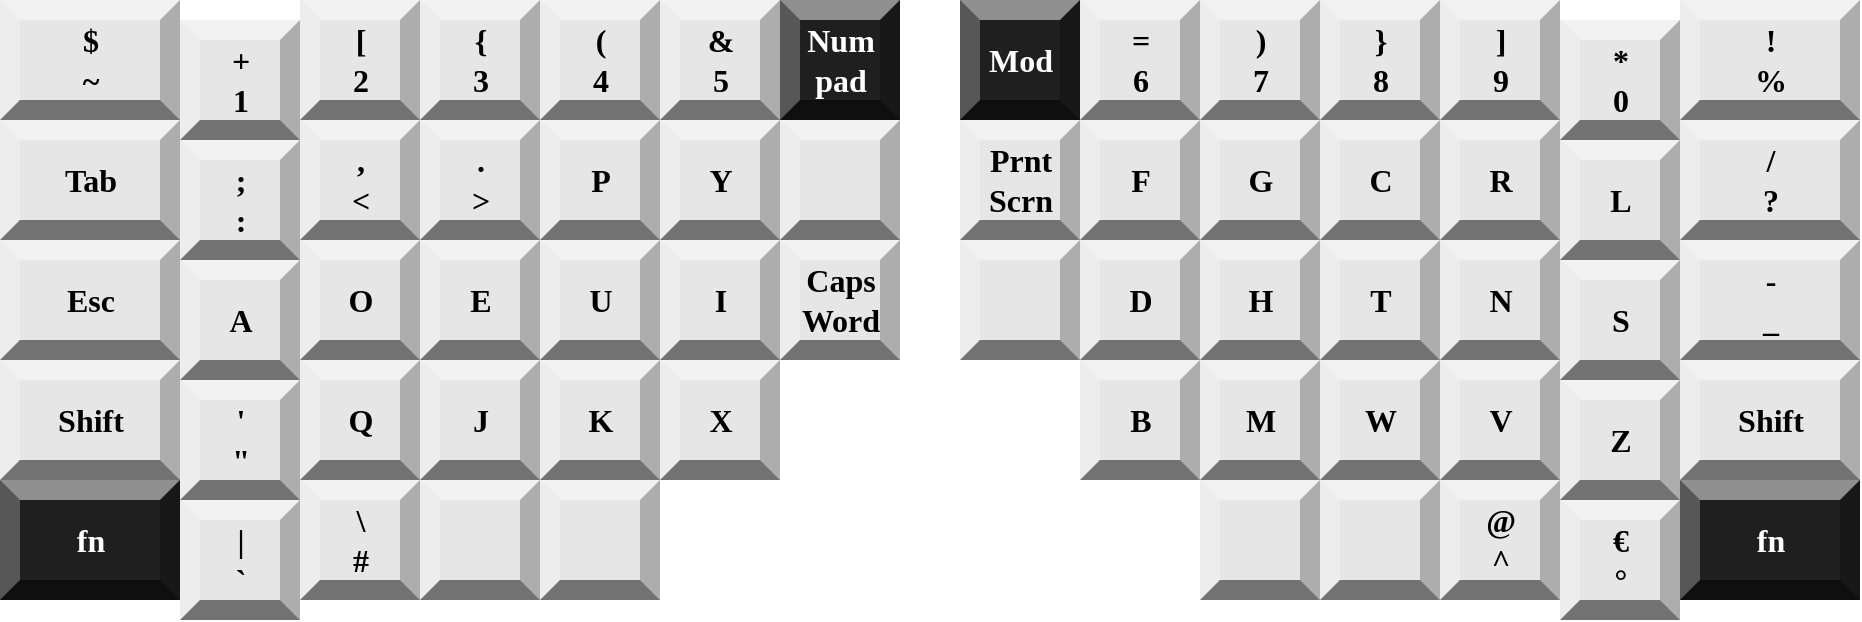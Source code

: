 <mxfile version="20.7.2" type="device"><diagram id="JnYg4e-LbZqv1TcJ6HHq" name="Seite-1"><mxGraphModel dx="1334" dy="902" grid="1" gridSize="10" guides="1" tooltips="1" connect="1" arrows="1" fold="1" page="1" pageScale="1" pageWidth="1600" pageHeight="900" math="0" shadow="0"><root><mxCell id="0"/><mxCell id="1" parent="0"/><mxCell id="VMR8kg1noQGKGiNIzywm-1" value="$&lt;br style=&quot;font-size: 16px;&quot;&gt;~" style="labelPosition=center;verticalLabelPosition=middle;align=center;html=1;shape=mxgraph.basic.shaded_button;dx=10;fillColor=#E6E6E6;strokeColor=none;fontFamily=Consolas;fontSize=16;horizontal=1;fontStyle=1" parent="1" vertex="1"><mxGeometry x="40" y="120" width="90" height="60" as="geometry"/></mxCell><mxCell id="VMR8kg1noQGKGiNIzywm-2" value="Tab" style="labelPosition=center;verticalLabelPosition=middle;align=center;html=1;shape=mxgraph.basic.shaded_button;dx=10;fillColor=#E6E6E6;strokeColor=none;fontFamily=Consolas;fontSize=16;fontStyle=1" parent="1" vertex="1"><mxGeometry x="40" y="180" width="90" height="60" as="geometry"/></mxCell><mxCell id="VMR8kg1noQGKGiNIzywm-3" value="Esc" style="labelPosition=center;verticalLabelPosition=middle;align=center;html=1;shape=mxgraph.basic.shaded_button;dx=10;fillColor=#E6E6E6;strokeColor=none;fontFamily=Consolas;fontSize=16;fontStyle=1" parent="1" vertex="1"><mxGeometry x="40" y="240" width="90" height="60" as="geometry"/></mxCell><mxCell id="VMR8kg1noQGKGiNIzywm-4" value="Shift" style="labelPosition=center;verticalLabelPosition=middle;align=center;html=1;shape=mxgraph.basic.shaded_button;dx=10;fillColor=#E6E6E6;strokeColor=none;fontFamily=Consolas;fontSize=16;fontStyle=1" parent="1" vertex="1"><mxGeometry x="40" y="300" width="90" height="60" as="geometry"/></mxCell><mxCell id="VMR8kg1noQGKGiNIzywm-5" value="fn" style="labelPosition=center;verticalLabelPosition=middle;align=center;html=1;shape=mxgraph.basic.shaded_button;dx=10;fillColor=#1F1F1F;strokeColor=none;fontFamily=Consolas;fontSize=16;labelBackgroundColor=none;labelBorderColor=none;fontStyle=1;fontColor=#FFFFFF;" parent="1" vertex="1"><mxGeometry x="40" y="360" width="90" height="60" as="geometry"/></mxCell><mxCell id="VMR8kg1noQGKGiNIzywm-6" value="+&lt;br style=&quot;font-size: 16px;&quot;&gt;1" style="labelPosition=center;verticalLabelPosition=middle;align=center;html=1;shape=mxgraph.basic.shaded_button;dx=10;fillColor=#E6E6E6;strokeColor=none;fontFamily=Consolas;fontSize=16;fontStyle=1" parent="1" vertex="1"><mxGeometry x="130" y="130" width="60" height="60" as="geometry"/></mxCell><mxCell id="VMR8kg1noQGKGiNIzywm-7" value=";&lt;br style=&quot;font-size: 16px;&quot;&gt;:" style="labelPosition=center;verticalLabelPosition=middle;align=center;html=1;shape=mxgraph.basic.shaded_button;dx=10;fillColor=#E6E6E6;strokeColor=none;fontFamily=Consolas;fontSize=16;fontStyle=1" parent="1" vertex="1"><mxGeometry x="130" y="190" width="60" height="60" as="geometry"/></mxCell><mxCell id="VMR8kg1noQGKGiNIzywm-8" value="A" style="labelPosition=center;verticalLabelPosition=middle;align=center;html=1;shape=mxgraph.basic.shaded_button;dx=10;fillColor=#E6E6E6;strokeColor=none;fontFamily=Consolas;fontSize=16;fontStyle=1" parent="1" vertex="1"><mxGeometry x="130" y="250" width="60" height="60" as="geometry"/></mxCell><mxCell id="VMR8kg1noQGKGiNIzywm-9" value="'&lt;br style=&quot;font-size: 16px;&quot;&gt;&quot;" style="labelPosition=center;verticalLabelPosition=middle;align=center;html=1;shape=mxgraph.basic.shaded_button;dx=10;fillColor=#E6E6E6;strokeColor=none;fontFamily=Consolas;fontSize=16;fontStyle=1" parent="1" vertex="1"><mxGeometry x="130" y="310" width="60" height="60" as="geometry"/></mxCell><mxCell id="VMR8kg1noQGKGiNIzywm-10" value="|&lt;br style=&quot;font-size: 16px;&quot;&gt;`" style="labelPosition=center;verticalLabelPosition=middle;align=center;html=1;shape=mxgraph.basic.shaded_button;dx=10;fillColor=#E6E6E6;strokeColor=none;fontFamily=Consolas;fontSize=16;fontStyle=1" parent="1" vertex="1"><mxGeometry x="130" y="370" width="60" height="60" as="geometry"/></mxCell><mxCell id="VMR8kg1noQGKGiNIzywm-11" value="[&lt;br&gt;2" style="labelPosition=center;verticalLabelPosition=middle;align=center;html=1;shape=mxgraph.basic.shaded_button;dx=10;fillColor=#E6E6E6;strokeColor=none;fontFamily=Consolas;fontSize=16;fontStyle=1" parent="1" vertex="1"><mxGeometry x="190" y="120" width="60" height="60" as="geometry"/></mxCell><mxCell id="VMR8kg1noQGKGiNIzywm-12" value=",&lt;br&gt;&amp;lt;" style="labelPosition=center;verticalLabelPosition=middle;align=center;html=1;shape=mxgraph.basic.shaded_button;dx=10;fillColor=#E6E6E6;strokeColor=none;fontFamily=Consolas;fontSize=16;fontStyle=1" parent="1" vertex="1"><mxGeometry x="190" y="180" width="60" height="60" as="geometry"/></mxCell><mxCell id="VMR8kg1noQGKGiNIzywm-13" value="O" style="labelPosition=center;verticalLabelPosition=middle;align=center;html=1;shape=mxgraph.basic.shaded_button;dx=10;fillColor=#E6E6E6;strokeColor=none;fontFamily=Consolas;fontSize=16;fontStyle=1" parent="1" vertex="1"><mxGeometry x="190" y="240" width="60" height="60" as="geometry"/></mxCell><mxCell id="VMR8kg1noQGKGiNIzywm-14" value="Q" style="labelPosition=center;verticalLabelPosition=middle;align=center;html=1;shape=mxgraph.basic.shaded_button;dx=10;fillColor=#E6E6E6;strokeColor=none;fontFamily=Consolas;fontSize=16;fontStyle=1" parent="1" vertex="1"><mxGeometry x="190" y="300" width="60" height="60" as="geometry"/></mxCell><mxCell id="VMR8kg1noQGKGiNIzywm-15" value="\&lt;br&gt;#" style="labelPosition=center;verticalLabelPosition=middle;align=center;html=1;shape=mxgraph.basic.shaded_button;dx=10;fillColor=#E6E6E6;strokeColor=none;fontFamily=Consolas;fontSize=16;fontStyle=1" parent="1" vertex="1"><mxGeometry x="190" y="360" width="60" height="60" as="geometry"/></mxCell><mxCell id="VMR8kg1noQGKGiNIzywm-16" value="{&lt;br&gt;3" style="labelPosition=center;verticalLabelPosition=middle;align=center;html=1;shape=mxgraph.basic.shaded_button;dx=10;fillColor=#E6E6E6;strokeColor=none;fontFamily=Consolas;fontSize=16;fontStyle=1" parent="1" vertex="1"><mxGeometry x="250" y="120" width="60" height="60" as="geometry"/></mxCell><mxCell id="VMR8kg1noQGKGiNIzywm-17" value=".&lt;br&gt;&amp;gt;" style="labelPosition=center;verticalLabelPosition=middle;align=center;html=1;shape=mxgraph.basic.shaded_button;dx=10;fillColor=#E6E6E6;strokeColor=none;fontFamily=Consolas;fontSize=16;fontStyle=1" parent="1" vertex="1"><mxGeometry x="250" y="180" width="60" height="60" as="geometry"/></mxCell><mxCell id="VMR8kg1noQGKGiNIzywm-18" value="E" style="labelPosition=center;verticalLabelPosition=middle;align=center;html=1;shape=mxgraph.basic.shaded_button;dx=10;fillColor=#E6E6E6;strokeColor=none;fontFamily=Consolas;fontSize=16;fontStyle=1" parent="1" vertex="1"><mxGeometry x="250" y="240" width="60" height="60" as="geometry"/></mxCell><mxCell id="VMR8kg1noQGKGiNIzywm-19" value="J" style="labelPosition=center;verticalLabelPosition=middle;align=center;html=1;shape=mxgraph.basic.shaded_button;dx=10;fillColor=#E6E6E6;strokeColor=none;fontFamily=Consolas;fontSize=16;fontStyle=1" parent="1" vertex="1"><mxGeometry x="250" y="300" width="60" height="60" as="geometry"/></mxCell><mxCell id="VMR8kg1noQGKGiNIzywm-20" value="" style="labelPosition=center;verticalLabelPosition=middle;align=center;html=1;shape=mxgraph.basic.shaded_button;dx=10;fillColor=#E6E6E6;strokeColor=none;fontFamily=Consolas;fontSize=16;fontStyle=1" parent="1" vertex="1"><mxGeometry x="250" y="360" width="60" height="60" as="geometry"/></mxCell><mxCell id="VMR8kg1noQGKGiNIzywm-21" value="(&lt;br&gt;4" style="labelPosition=center;verticalLabelPosition=middle;align=center;html=1;shape=mxgraph.basic.shaded_button;dx=10;fillColor=#E6E6E6;strokeColor=none;fontFamily=Consolas;fontSize=16;fontStyle=1" parent="1" vertex="1"><mxGeometry x="310" y="120" width="60" height="60" as="geometry"/></mxCell><mxCell id="VMR8kg1noQGKGiNIzywm-22" value="P" style="labelPosition=center;verticalLabelPosition=middle;align=center;html=1;shape=mxgraph.basic.shaded_button;dx=10;fillColor=#E6E6E6;strokeColor=none;fontFamily=Consolas;fontSize=16;fontStyle=1" parent="1" vertex="1"><mxGeometry x="310" y="180" width="60" height="60" as="geometry"/></mxCell><mxCell id="VMR8kg1noQGKGiNIzywm-23" value="U" style="labelPosition=center;verticalLabelPosition=middle;align=center;html=1;shape=mxgraph.basic.shaded_button;dx=10;fillColor=#E6E6E6;strokeColor=none;fontFamily=Consolas;fontSize=16;fontStyle=1" parent="1" vertex="1"><mxGeometry x="310" y="240" width="60" height="60" as="geometry"/></mxCell><mxCell id="VMR8kg1noQGKGiNIzywm-24" value="K" style="labelPosition=center;verticalLabelPosition=middle;align=center;html=1;shape=mxgraph.basic.shaded_button;dx=10;fillColor=#E6E6E6;strokeColor=none;fontFamily=Consolas;fontSize=16;fontStyle=1" parent="1" vertex="1"><mxGeometry x="310" y="300" width="60" height="60" as="geometry"/></mxCell><mxCell id="VMR8kg1noQGKGiNIzywm-25" value="" style="labelPosition=center;verticalLabelPosition=middle;align=center;html=1;shape=mxgraph.basic.shaded_button;dx=10;fillColor=#E6E6E6;strokeColor=none;fontFamily=Consolas;fontSize=16;fontStyle=1" parent="1" vertex="1"><mxGeometry x="310" y="360" width="60" height="60" as="geometry"/></mxCell><mxCell id="VMR8kg1noQGKGiNIzywm-26" value="&amp;amp;&lt;br&gt;5" style="labelPosition=center;verticalLabelPosition=middle;align=center;html=1;shape=mxgraph.basic.shaded_button;dx=10;fillColor=#E6E6E6;strokeColor=none;fontFamily=Consolas;fontSize=16;fontStyle=1" parent="1" vertex="1"><mxGeometry x="370" y="120" width="60" height="60" as="geometry"/></mxCell><mxCell id="VMR8kg1noQGKGiNIzywm-27" value="Y" style="labelPosition=center;verticalLabelPosition=middle;align=center;html=1;shape=mxgraph.basic.shaded_button;dx=10;fillColor=#E6E6E6;strokeColor=none;fontFamily=Consolas;fontSize=16;fontStyle=1" parent="1" vertex="1"><mxGeometry x="370" y="180" width="60" height="60" as="geometry"/></mxCell><mxCell id="VMR8kg1noQGKGiNIzywm-28" value="I" style="labelPosition=center;verticalLabelPosition=middle;align=center;html=1;shape=mxgraph.basic.shaded_button;dx=10;fillColor=#E6E6E6;strokeColor=none;fontFamily=Consolas;fontSize=16;fontStyle=1" parent="1" vertex="1"><mxGeometry x="370" y="240" width="60" height="60" as="geometry"/></mxCell><mxCell id="VMR8kg1noQGKGiNIzywm-29" value="X" style="labelPosition=center;verticalLabelPosition=middle;align=center;html=1;shape=mxgraph.basic.shaded_button;dx=10;fillColor=#E6E6E6;strokeColor=none;fontFamily=Consolas;fontSize=16;fontStyle=1" parent="1" vertex="1"><mxGeometry x="370" y="300" width="60" height="60" as="geometry"/></mxCell><mxCell id="VMR8kg1noQGKGiNIzywm-31" value="Num&lt;br&gt;pad" style="@labelPosition=center;verticalLabelPosition=middle;align=center;html=1;shape=mxgraph.basic.shaded_button;dx=10;fillColor=#1F1F1F;strokeColor=none;fontFamily=Consolas;fontSize=16;labelBackgroundColor=none;labelBorderColor=none;fontStyle=1;fontColor=#FFFFFF;" parent="1" vertex="1"><mxGeometry x="430" y="120" width="60" height="60" as="geometry"/></mxCell><mxCell id="VMR8kg1noQGKGiNIzywm-32" value="" style="labelPosition=center;verticalLabelPosition=middle;align=center;html=1;shape=mxgraph.basic.shaded_button;dx=10;fillColor=#E6E6E6;strokeColor=none;fontFamily=Consolas;fontSize=16;fontStyle=1" parent="1" vertex="1"><mxGeometry x="430" y="180" width="60" height="60" as="geometry"/></mxCell><mxCell id="VMR8kg1noQGKGiNIzywm-33" value="Caps&lt;br&gt;Word" style="labelPosition=center;verticalLabelPosition=middle;align=center;html=1;shape=mxgraph.basic.shaded_button;dx=10;fillColor=#E6E6E6;strokeColor=none;fontFamily=Consolas;fontSize=16;fontStyle=1" parent="1" vertex="1"><mxGeometry x="430" y="240" width="60" height="60" as="geometry"/></mxCell><mxCell id="VMR8kg1noQGKGiNIzywm-41" value="Mod" style="labelPosition=center;verticalLabelPosition=middle;align=center;html=1;shape=mxgraph.basic.shaded_button;dx=10;fillColor=#1F1F1F;strokeColor=none;fontFamily=Consolas;fontSize=16;labelBackgroundColor=none;labelBorderColor=none;fontStyle=1;fontColor=#FFFFFF;" parent="1" vertex="1"><mxGeometry x="520" y="120" width="60" height="60" as="geometry"/></mxCell><mxCell id="VMR8kg1noQGKGiNIzywm-42" value="Prnt&lt;br&gt;Scrn" style="labelPosition=center;verticalLabelPosition=middle;align=center;shape=mxgraph.basic.shaded_button;dx=10;fillColor=#E6E6E6;strokeColor=none;fontFamily=Consolas;fontSize=16;html=1;verticalAlign=middle;fontStyle=1" parent="1" vertex="1"><mxGeometry x="520" y="180" width="60" height="60" as="geometry"/></mxCell><mxCell id="VMR8kg1noQGKGiNIzywm-43" value="" style="labelPosition=center;verticalLabelPosition=middle;align=center;shape=mxgraph.basic.shaded_button;dx=10;fillColor=#E6E6E6;strokeColor=none;fontFamily=Consolas;fontSize=16;html=1;verticalAlign=middle;fontStyle=1" parent="1" vertex="1"><mxGeometry x="520" y="240" width="60" height="60" as="geometry"/></mxCell><mxCell id="VMR8kg1noQGKGiNIzywm-44" value="=&lt;br&gt;6" style="labelPosition=center;verticalLabelPosition=middle;align=center;shape=mxgraph.basic.shaded_button;dx=10;fillColor=#E6E6E6;strokeColor=none;fontFamily=Consolas;fontSize=16;html=1;verticalAlign=middle;fontStyle=1" parent="1" vertex="1"><mxGeometry x="580" y="120" width="60" height="60" as="geometry"/></mxCell><mxCell id="VMR8kg1noQGKGiNIzywm-45" value="F" style="labelPosition=center;verticalLabelPosition=middle;align=center;shape=mxgraph.basic.shaded_button;dx=10;fillColor=#E6E6E6;strokeColor=none;fontFamily=Consolas;fontSize=16;html=1;verticalAlign=middle;fontStyle=1" parent="1" vertex="1"><mxGeometry x="580" y="180" width="60" height="60" as="geometry"/></mxCell><mxCell id="VMR8kg1noQGKGiNIzywm-46" value="D" style="labelPosition=center;verticalLabelPosition=middle;align=center;shape=mxgraph.basic.shaded_button;dx=10;fillColor=#E6E6E6;strokeColor=none;fontFamily=Consolas;fontSize=16;html=1;verticalAlign=middle;fontStyle=1" parent="1" vertex="1"><mxGeometry x="580" y="240" width="60" height="60" as="geometry"/></mxCell><mxCell id="VMR8kg1noQGKGiNIzywm-47" value="B" style="labelPosition=center;verticalLabelPosition=middle;align=center;shape=mxgraph.basic.shaded_button;dx=10;fillColor=#E6E6E6;strokeColor=none;fontFamily=Consolas;fontSize=16;html=1;verticalAlign=middle;fontStyle=1" parent="1" vertex="1"><mxGeometry x="580" y="300" width="60" height="60" as="geometry"/></mxCell><mxCell id="VMR8kg1noQGKGiNIzywm-48" value=")&lt;br&gt;7" style="labelPosition=center;verticalLabelPosition=middle;align=center;shape=mxgraph.basic.shaded_button;dx=10;fillColor=#E6E6E6;strokeColor=none;fontFamily=Consolas;fontSize=16;html=1;verticalAlign=middle;fontStyle=1" parent="1" vertex="1"><mxGeometry x="640" y="120" width="60" height="60" as="geometry"/></mxCell><mxCell id="VMR8kg1noQGKGiNIzywm-49" value="G" style="labelPosition=center;verticalLabelPosition=middle;align=center;shape=mxgraph.basic.shaded_button;dx=10;fillColor=#E6E6E6;strokeColor=none;fontFamily=Consolas;fontSize=16;html=1;verticalAlign=middle;fontStyle=1" parent="1" vertex="1"><mxGeometry x="640" y="180" width="60" height="60" as="geometry"/></mxCell><mxCell id="VMR8kg1noQGKGiNIzywm-50" value="H" style="labelPosition=center;verticalLabelPosition=middle;align=center;shape=mxgraph.basic.shaded_button;dx=10;fillColor=#E6E6E6;strokeColor=none;fontFamily=Consolas;fontSize=16;html=1;verticalAlign=middle;fontStyle=1" parent="1" vertex="1"><mxGeometry x="640" y="240" width="60" height="60" as="geometry"/></mxCell><mxCell id="VMR8kg1noQGKGiNIzywm-51" value="M" style="labelPosition=center;verticalLabelPosition=middle;align=center;shape=mxgraph.basic.shaded_button;dx=10;fillColor=#E6E6E6;strokeColor=none;fontFamily=Consolas;fontSize=16;html=1;verticalAlign=middle;fontStyle=1" parent="1" vertex="1"><mxGeometry x="640" y="300" width="60" height="60" as="geometry"/></mxCell><mxCell id="VMR8kg1noQGKGiNIzywm-52" value="" style="labelPosition=center;verticalLabelPosition=middle;align=center;html=1;shape=mxgraph.basic.shaded_button;dx=10;fillColor=#E6E6E6;strokeColor=none;fontFamily=Consolas;fontSize=16;fontStyle=1" parent="1" vertex="1"><mxGeometry x="640" y="360" width="60" height="60" as="geometry"/></mxCell><mxCell id="VMR8kg1noQGKGiNIzywm-54" value="}&lt;br&gt;8" style="labelPosition=center;verticalLabelPosition=middle;align=center;shape=mxgraph.basic.shaded_button;dx=10;fillColor=#E6E6E6;strokeColor=none;fontFamily=Consolas;fontSize=16;html=1;verticalAlign=middle;fontStyle=1" parent="1" vertex="1"><mxGeometry x="700" y="120" width="60" height="60" as="geometry"/></mxCell><mxCell id="VMR8kg1noQGKGiNIzywm-55" value="C" style="labelPosition=center;verticalLabelPosition=middle;align=center;shape=mxgraph.basic.shaded_button;dx=10;fillColor=#E6E6E6;strokeColor=none;fontFamily=Consolas;fontSize=16;html=1;verticalAlign=middle;fontStyle=1" parent="1" vertex="1"><mxGeometry x="700" y="180" width="60" height="60" as="geometry"/></mxCell><mxCell id="VMR8kg1noQGKGiNIzywm-56" value="T" style="labelPosition=center;verticalLabelPosition=middle;align=center;shape=mxgraph.basic.shaded_button;dx=10;fillColor=#E6E6E6;strokeColor=none;fontFamily=Consolas;fontSize=16;html=1;verticalAlign=middle;fontStyle=1" parent="1" vertex="1"><mxGeometry x="700" y="240" width="60" height="60" as="geometry"/></mxCell><mxCell id="VMR8kg1noQGKGiNIzywm-57" value="W" style="labelPosition=center;verticalLabelPosition=middle;align=center;shape=mxgraph.basic.shaded_button;dx=10;fillColor=#E6E6E6;strokeColor=none;fontFamily=Consolas;fontSize=16;html=1;verticalAlign=middle;fontStyle=1" parent="1" vertex="1"><mxGeometry x="700" y="300" width="60" height="60" as="geometry"/></mxCell><mxCell id="VMR8kg1noQGKGiNIzywm-58" value="" style="labelPosition=center;verticalLabelPosition=middle;align=center;html=1;shape=mxgraph.basic.shaded_button;dx=10;fillColor=#E6E6E6;strokeColor=none;fontFamily=Consolas;fontSize=16;fontStyle=1" parent="1" vertex="1"><mxGeometry x="700" y="360" width="60" height="60" as="geometry"/></mxCell><mxCell id="VMR8kg1noQGKGiNIzywm-60" value="]&lt;br&gt;9" style="labelPosition=center;verticalLabelPosition=middle;align=center;shape=mxgraph.basic.shaded_button;dx=10;fillColor=#E6E6E6;strokeColor=none;fontFamily=Consolas;fontSize=16;html=1;verticalAlign=middle;fontStyle=1" parent="1" vertex="1"><mxGeometry x="760" y="120" width="60" height="60" as="geometry"/></mxCell><mxCell id="VMR8kg1noQGKGiNIzywm-61" value="R" style="labelPosition=center;verticalLabelPosition=middle;align=center;shape=mxgraph.basic.shaded_button;dx=10;fillColor=#E6E6E6;strokeColor=none;fontFamily=Consolas;fontSize=16;html=1;verticalAlign=middle;fontStyle=1" parent="1" vertex="1"><mxGeometry x="760" y="180" width="60" height="60" as="geometry"/></mxCell><mxCell id="VMR8kg1noQGKGiNIzywm-62" value="N" style="labelPosition=center;verticalLabelPosition=middle;align=center;shape=mxgraph.basic.shaded_button;dx=10;fillColor=#E6E6E6;strokeColor=none;fontFamily=Consolas;fontSize=16;html=1;verticalAlign=middle;fontStyle=1" parent="1" vertex="1"><mxGeometry x="760" y="240" width="60" height="60" as="geometry"/></mxCell><mxCell id="VMR8kg1noQGKGiNIzywm-63" value="V" style="labelPosition=center;verticalLabelPosition=middle;align=center;shape=mxgraph.basic.shaded_button;dx=10;fillColor=#E6E6E6;strokeColor=none;fontFamily=Consolas;fontSize=16;html=1;verticalAlign=middle;fontStyle=1" parent="1" vertex="1"><mxGeometry x="760" y="300" width="60" height="60" as="geometry"/></mxCell><mxCell id="VMR8kg1noQGKGiNIzywm-64" value="@&lt;br&gt;^" style="labelPosition=center;verticalLabelPosition=middle;align=center;html=1;shape=mxgraph.basic.shaded_button;dx=10;fillColor=#E6E6E6;strokeColor=none;fontFamily=Consolas;fontSize=16;fontStyle=1" parent="1" vertex="1"><mxGeometry x="760" y="360" width="60" height="60" as="geometry"/></mxCell><mxCell id="VMR8kg1noQGKGiNIzywm-65" value="*&lt;br&gt;0" style="labelPosition=center;verticalLabelPosition=middle;align=center;shape=mxgraph.basic.shaded_button;dx=10;fillColor=#E6E6E6;strokeColor=none;fontFamily=Consolas;fontSize=16;html=1;verticalAlign=middle;fontStyle=1" parent="1" vertex="1"><mxGeometry x="820" y="130" width="60" height="60" as="geometry"/></mxCell><mxCell id="VMR8kg1noQGKGiNIzywm-66" value="L" style="labelPosition=center;verticalLabelPosition=middle;align=center;shape=mxgraph.basic.shaded_button;dx=10;fillColor=#E6E6E6;strokeColor=none;fontFamily=Consolas;fontSize=16;html=1;verticalAlign=middle;fontStyle=1" parent="1" vertex="1"><mxGeometry x="820" y="190" width="60" height="60" as="geometry"/></mxCell><mxCell id="VMR8kg1noQGKGiNIzywm-67" value="S" style="labelPosition=center;verticalLabelPosition=middle;align=center;shape=mxgraph.basic.shaded_button;dx=10;fillColor=#E6E6E6;strokeColor=none;fontFamily=Consolas;fontSize=16;html=1;verticalAlign=middle;fontStyle=1" parent="1" vertex="1"><mxGeometry x="820" y="250" width="60" height="60" as="geometry"/></mxCell><mxCell id="VMR8kg1noQGKGiNIzywm-68" value="Z" style="labelPosition=center;verticalLabelPosition=middle;align=center;html=1;shape=mxgraph.basic.shaded_button;dx=10;fillColor=#E6E6E6;strokeColor=none;fontFamily=Consolas;fontSize=16;fontStyle=1" parent="1" vertex="1"><mxGeometry x="820" y="310" width="60" height="60" as="geometry"/></mxCell><mxCell id="VMR8kg1noQGKGiNIzywm-69" value="€&lt;br&gt;°" style="labelPosition=center;verticalLabelPosition=middle;align=center;html=1;shape=mxgraph.basic.shaded_button;dx=10;fillColor=#E6E6E6;strokeColor=none;fontFamily=Consolas;fontSize=16;fontStyle=1" parent="1" vertex="1"><mxGeometry x="820" y="370" width="60" height="60" as="geometry"/></mxCell><mxCell id="VMR8kg1noQGKGiNIzywm-70" value="!&lt;br&gt;%" style="labelPosition=center;verticalLabelPosition=middle;align=center;shape=mxgraph.basic.shaded_button;dx=10;fillColor=#E6E6E6;strokeColor=none;fontFamily=Consolas;fontSize=16;html=1;verticalAlign=middle;fontStyle=1" parent="1" vertex="1"><mxGeometry x="880" y="120" width="90" height="60" as="geometry"/></mxCell><mxCell id="VMR8kg1noQGKGiNIzywm-71" value="/&lt;br&gt;?" style="labelPosition=center;verticalLabelPosition=middle;align=center;shape=mxgraph.basic.shaded_button;dx=10;fillColor=#E6E6E6;strokeColor=none;fontFamily=Consolas;fontSize=16;html=1;verticalAlign=middle;fontStyle=1" parent="1" vertex="1"><mxGeometry x="880" y="180" width="90" height="60" as="geometry"/></mxCell><mxCell id="VMR8kg1noQGKGiNIzywm-72" value="-&lt;br&gt;_" style="labelPosition=center;verticalLabelPosition=middle;align=center;shape=mxgraph.basic.shaded_button;dx=10;fillColor=#E6E6E6;strokeColor=none;fontFamily=Consolas;fontSize=16;html=1;verticalAlign=middle;fontStyle=1" parent="1" vertex="1"><mxGeometry x="880" y="240" width="90" height="60" as="geometry"/></mxCell><mxCell id="VMR8kg1noQGKGiNIzywm-73" value="Shift" style="labelPosition=center;verticalLabelPosition=middle;align=center;shape=mxgraph.basic.shaded_button;dx=10;fillColor=#E6E6E6;strokeColor=none;fontFamily=Consolas;fontSize=16;html=1;verticalAlign=middle;fontStyle=1" parent="1" vertex="1"><mxGeometry x="880" y="300" width="90" height="60" as="geometry"/></mxCell><mxCell id="VMR8kg1noQGKGiNIzywm-74" value="fn" style="labelPosition=center;verticalLabelPosition=middle;align=center;html=1;shape=mxgraph.basic.shaded_button;dx=10;fillColor=#1F1F1F;strokeColor=none;fontFamily=Consolas;fontSize=16;labelBackgroundColor=none;labelBorderColor=none;fontStyle=1;fontColor=#FFFFFF;" parent="1" vertex="1"><mxGeometry x="880" y="360" width="90" height="60" as="geometry"/></mxCell></root></mxGraphModel></diagram></mxfile>